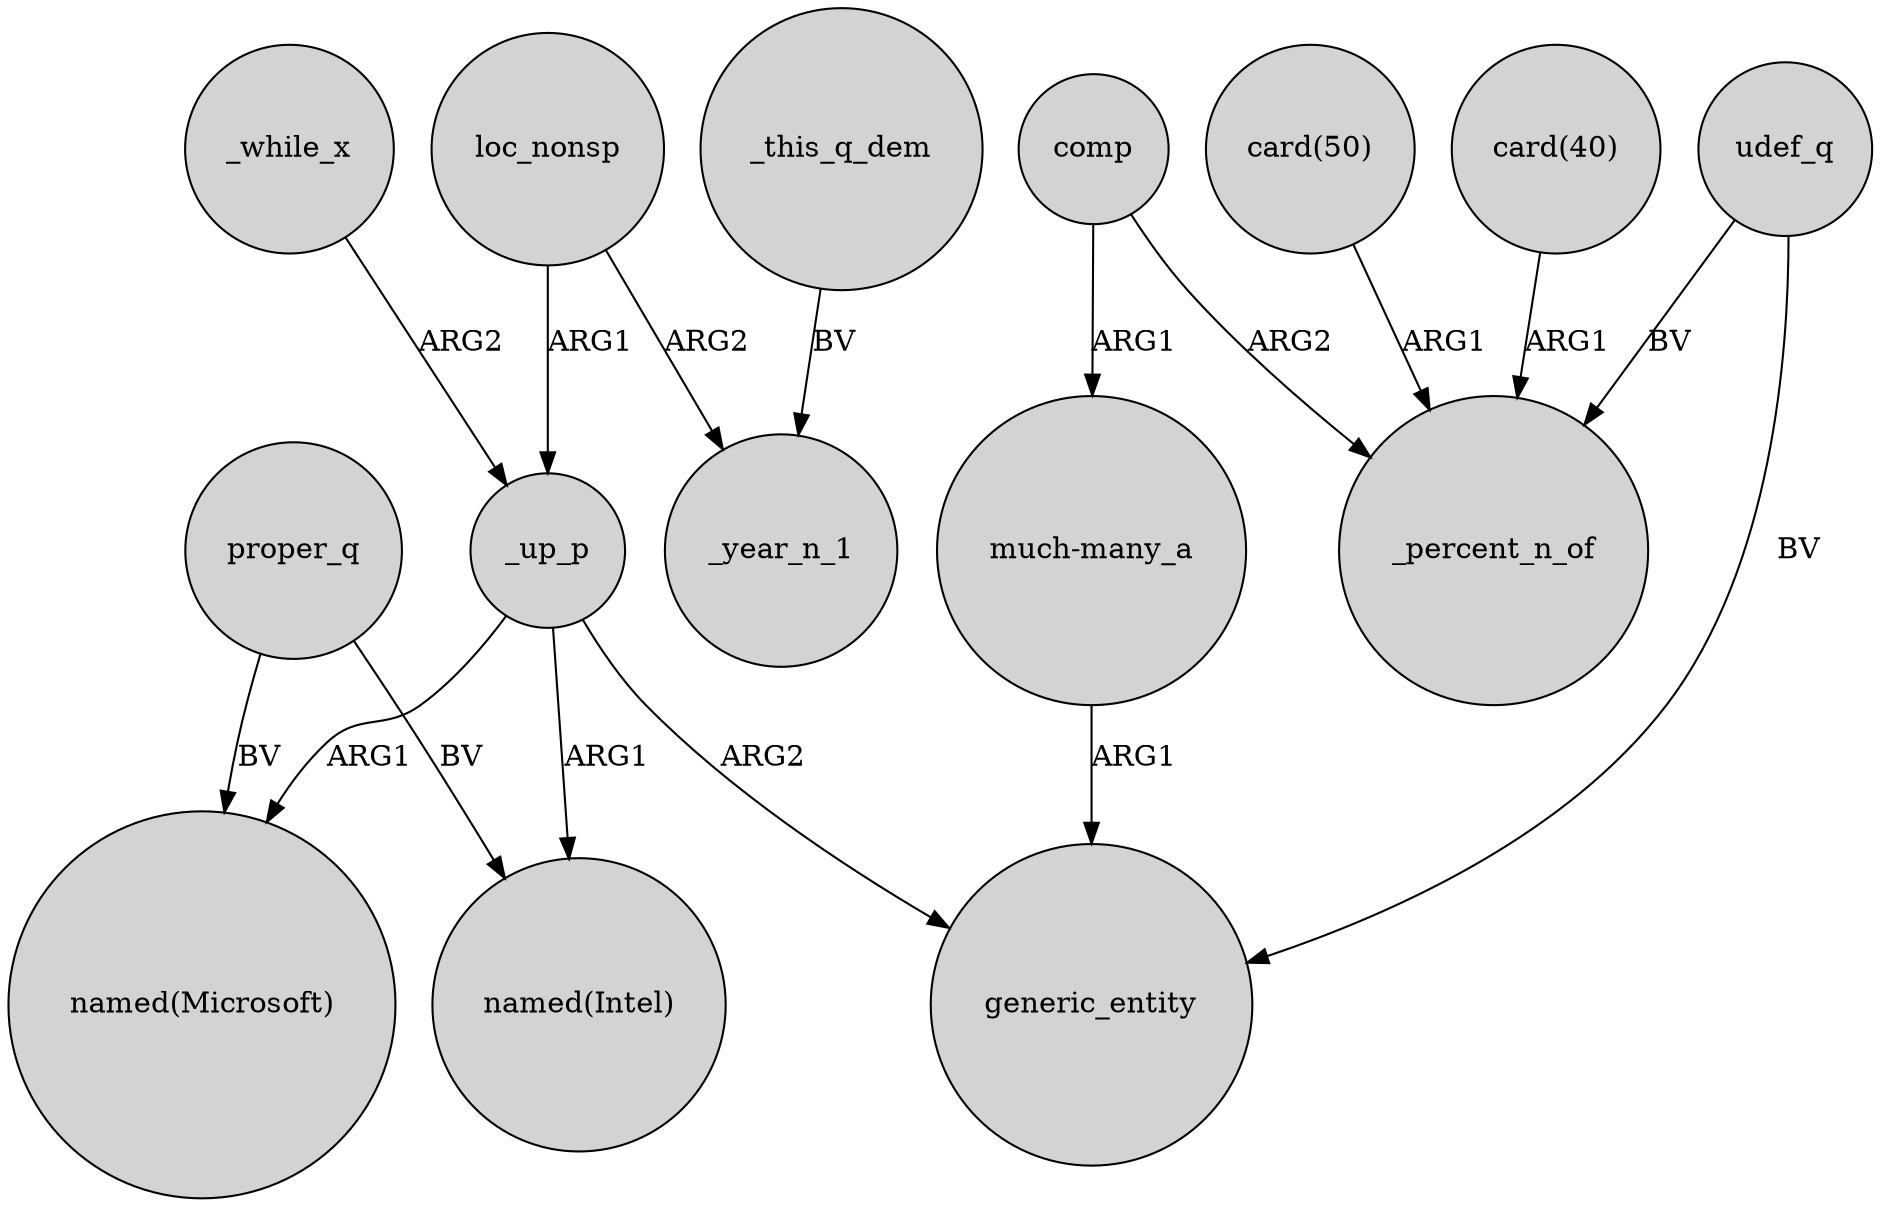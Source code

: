 digraph {
	node [shape=circle style=filled]
	_up_p -> "named(Intel)" [label=ARG1]
	proper_q -> "named(Microsoft)" [label=BV]
	"card(50)" -> _percent_n_of [label=ARG1]
	comp -> "much-many_a" [label=ARG1]
	_up_p -> generic_entity [label=ARG2]
	udef_q -> generic_entity [label=BV]
	udef_q -> _percent_n_of [label=BV]
	loc_nonsp -> _up_p [label=ARG1]
	proper_q -> "named(Intel)" [label=BV]
	loc_nonsp -> _year_n_1 [label=ARG2]
	"much-many_a" -> generic_entity [label=ARG1]
	_while_x -> _up_p [label=ARG2]
	"card(40)" -> _percent_n_of [label=ARG1]
	comp -> _percent_n_of [label=ARG2]
	_up_p -> "named(Microsoft)" [label=ARG1]
	_this_q_dem -> _year_n_1 [label=BV]
}
